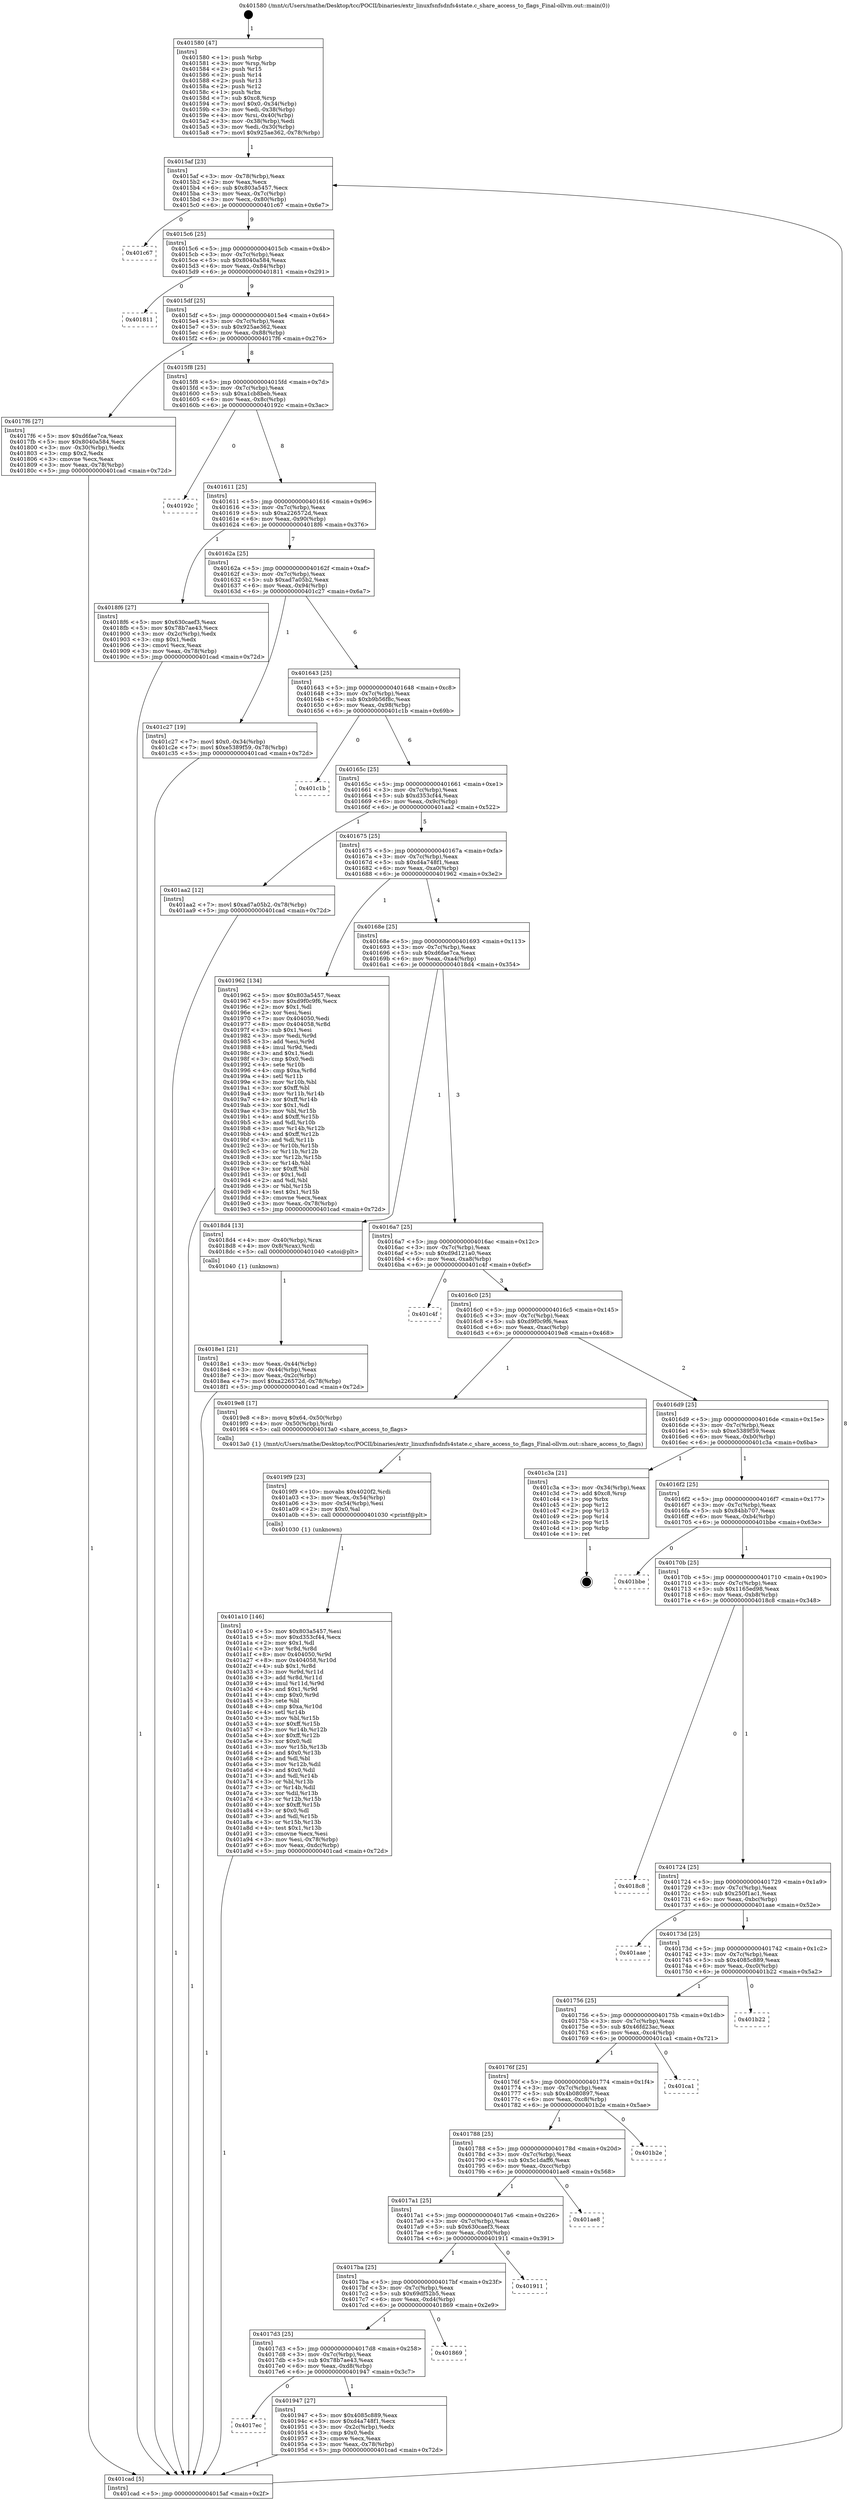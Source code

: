 digraph "0x401580" {
  label = "0x401580 (/mnt/c/Users/mathe/Desktop/tcc/POCII/binaries/extr_linuxfsnfsdnfs4state.c_share_access_to_flags_Final-ollvm.out::main(0))"
  labelloc = "t"
  node[shape=record]

  Entry [label="",width=0.3,height=0.3,shape=circle,fillcolor=black,style=filled]
  "0x4015af" [label="{
     0x4015af [23]\l
     | [instrs]\l
     &nbsp;&nbsp;0x4015af \<+3\>: mov -0x78(%rbp),%eax\l
     &nbsp;&nbsp;0x4015b2 \<+2\>: mov %eax,%ecx\l
     &nbsp;&nbsp;0x4015b4 \<+6\>: sub $0x803a5457,%ecx\l
     &nbsp;&nbsp;0x4015ba \<+3\>: mov %eax,-0x7c(%rbp)\l
     &nbsp;&nbsp;0x4015bd \<+3\>: mov %ecx,-0x80(%rbp)\l
     &nbsp;&nbsp;0x4015c0 \<+6\>: je 0000000000401c67 \<main+0x6e7\>\l
  }"]
  "0x401c67" [label="{
     0x401c67\l
  }", style=dashed]
  "0x4015c6" [label="{
     0x4015c6 [25]\l
     | [instrs]\l
     &nbsp;&nbsp;0x4015c6 \<+5\>: jmp 00000000004015cb \<main+0x4b\>\l
     &nbsp;&nbsp;0x4015cb \<+3\>: mov -0x7c(%rbp),%eax\l
     &nbsp;&nbsp;0x4015ce \<+5\>: sub $0x8040a584,%eax\l
     &nbsp;&nbsp;0x4015d3 \<+6\>: mov %eax,-0x84(%rbp)\l
     &nbsp;&nbsp;0x4015d9 \<+6\>: je 0000000000401811 \<main+0x291\>\l
  }"]
  Exit [label="",width=0.3,height=0.3,shape=circle,fillcolor=black,style=filled,peripheries=2]
  "0x401811" [label="{
     0x401811\l
  }", style=dashed]
  "0x4015df" [label="{
     0x4015df [25]\l
     | [instrs]\l
     &nbsp;&nbsp;0x4015df \<+5\>: jmp 00000000004015e4 \<main+0x64\>\l
     &nbsp;&nbsp;0x4015e4 \<+3\>: mov -0x7c(%rbp),%eax\l
     &nbsp;&nbsp;0x4015e7 \<+5\>: sub $0x925ae362,%eax\l
     &nbsp;&nbsp;0x4015ec \<+6\>: mov %eax,-0x88(%rbp)\l
     &nbsp;&nbsp;0x4015f2 \<+6\>: je 00000000004017f6 \<main+0x276\>\l
  }"]
  "0x401a10" [label="{
     0x401a10 [146]\l
     | [instrs]\l
     &nbsp;&nbsp;0x401a10 \<+5\>: mov $0x803a5457,%esi\l
     &nbsp;&nbsp;0x401a15 \<+5\>: mov $0xd353cf44,%ecx\l
     &nbsp;&nbsp;0x401a1a \<+2\>: mov $0x1,%dl\l
     &nbsp;&nbsp;0x401a1c \<+3\>: xor %r8d,%r8d\l
     &nbsp;&nbsp;0x401a1f \<+8\>: mov 0x404050,%r9d\l
     &nbsp;&nbsp;0x401a27 \<+8\>: mov 0x404058,%r10d\l
     &nbsp;&nbsp;0x401a2f \<+4\>: sub $0x1,%r8d\l
     &nbsp;&nbsp;0x401a33 \<+3\>: mov %r9d,%r11d\l
     &nbsp;&nbsp;0x401a36 \<+3\>: add %r8d,%r11d\l
     &nbsp;&nbsp;0x401a39 \<+4\>: imul %r11d,%r9d\l
     &nbsp;&nbsp;0x401a3d \<+4\>: and $0x1,%r9d\l
     &nbsp;&nbsp;0x401a41 \<+4\>: cmp $0x0,%r9d\l
     &nbsp;&nbsp;0x401a45 \<+3\>: sete %bl\l
     &nbsp;&nbsp;0x401a48 \<+4\>: cmp $0xa,%r10d\l
     &nbsp;&nbsp;0x401a4c \<+4\>: setl %r14b\l
     &nbsp;&nbsp;0x401a50 \<+3\>: mov %bl,%r15b\l
     &nbsp;&nbsp;0x401a53 \<+4\>: xor $0xff,%r15b\l
     &nbsp;&nbsp;0x401a57 \<+3\>: mov %r14b,%r12b\l
     &nbsp;&nbsp;0x401a5a \<+4\>: xor $0xff,%r12b\l
     &nbsp;&nbsp;0x401a5e \<+3\>: xor $0x0,%dl\l
     &nbsp;&nbsp;0x401a61 \<+3\>: mov %r15b,%r13b\l
     &nbsp;&nbsp;0x401a64 \<+4\>: and $0x0,%r13b\l
     &nbsp;&nbsp;0x401a68 \<+2\>: and %dl,%bl\l
     &nbsp;&nbsp;0x401a6a \<+3\>: mov %r12b,%dil\l
     &nbsp;&nbsp;0x401a6d \<+4\>: and $0x0,%dil\l
     &nbsp;&nbsp;0x401a71 \<+3\>: and %dl,%r14b\l
     &nbsp;&nbsp;0x401a74 \<+3\>: or %bl,%r13b\l
     &nbsp;&nbsp;0x401a77 \<+3\>: or %r14b,%dil\l
     &nbsp;&nbsp;0x401a7a \<+3\>: xor %dil,%r13b\l
     &nbsp;&nbsp;0x401a7d \<+3\>: or %r12b,%r15b\l
     &nbsp;&nbsp;0x401a80 \<+4\>: xor $0xff,%r15b\l
     &nbsp;&nbsp;0x401a84 \<+3\>: or $0x0,%dl\l
     &nbsp;&nbsp;0x401a87 \<+3\>: and %dl,%r15b\l
     &nbsp;&nbsp;0x401a8a \<+3\>: or %r15b,%r13b\l
     &nbsp;&nbsp;0x401a8d \<+4\>: test $0x1,%r13b\l
     &nbsp;&nbsp;0x401a91 \<+3\>: cmovne %ecx,%esi\l
     &nbsp;&nbsp;0x401a94 \<+3\>: mov %esi,-0x78(%rbp)\l
     &nbsp;&nbsp;0x401a97 \<+6\>: mov %eax,-0xdc(%rbp)\l
     &nbsp;&nbsp;0x401a9d \<+5\>: jmp 0000000000401cad \<main+0x72d\>\l
  }"]
  "0x4017f6" [label="{
     0x4017f6 [27]\l
     | [instrs]\l
     &nbsp;&nbsp;0x4017f6 \<+5\>: mov $0xd6fae7ca,%eax\l
     &nbsp;&nbsp;0x4017fb \<+5\>: mov $0x8040a584,%ecx\l
     &nbsp;&nbsp;0x401800 \<+3\>: mov -0x30(%rbp),%edx\l
     &nbsp;&nbsp;0x401803 \<+3\>: cmp $0x2,%edx\l
     &nbsp;&nbsp;0x401806 \<+3\>: cmovne %ecx,%eax\l
     &nbsp;&nbsp;0x401809 \<+3\>: mov %eax,-0x78(%rbp)\l
     &nbsp;&nbsp;0x40180c \<+5\>: jmp 0000000000401cad \<main+0x72d\>\l
  }"]
  "0x4015f8" [label="{
     0x4015f8 [25]\l
     | [instrs]\l
     &nbsp;&nbsp;0x4015f8 \<+5\>: jmp 00000000004015fd \<main+0x7d\>\l
     &nbsp;&nbsp;0x4015fd \<+3\>: mov -0x7c(%rbp),%eax\l
     &nbsp;&nbsp;0x401600 \<+5\>: sub $0xa1cb8beb,%eax\l
     &nbsp;&nbsp;0x401605 \<+6\>: mov %eax,-0x8c(%rbp)\l
     &nbsp;&nbsp;0x40160b \<+6\>: je 000000000040192c \<main+0x3ac\>\l
  }"]
  "0x401cad" [label="{
     0x401cad [5]\l
     | [instrs]\l
     &nbsp;&nbsp;0x401cad \<+5\>: jmp 00000000004015af \<main+0x2f\>\l
  }"]
  "0x401580" [label="{
     0x401580 [47]\l
     | [instrs]\l
     &nbsp;&nbsp;0x401580 \<+1\>: push %rbp\l
     &nbsp;&nbsp;0x401581 \<+3\>: mov %rsp,%rbp\l
     &nbsp;&nbsp;0x401584 \<+2\>: push %r15\l
     &nbsp;&nbsp;0x401586 \<+2\>: push %r14\l
     &nbsp;&nbsp;0x401588 \<+2\>: push %r13\l
     &nbsp;&nbsp;0x40158a \<+2\>: push %r12\l
     &nbsp;&nbsp;0x40158c \<+1\>: push %rbx\l
     &nbsp;&nbsp;0x40158d \<+7\>: sub $0xc8,%rsp\l
     &nbsp;&nbsp;0x401594 \<+7\>: movl $0x0,-0x34(%rbp)\l
     &nbsp;&nbsp;0x40159b \<+3\>: mov %edi,-0x38(%rbp)\l
     &nbsp;&nbsp;0x40159e \<+4\>: mov %rsi,-0x40(%rbp)\l
     &nbsp;&nbsp;0x4015a2 \<+3\>: mov -0x38(%rbp),%edi\l
     &nbsp;&nbsp;0x4015a5 \<+3\>: mov %edi,-0x30(%rbp)\l
     &nbsp;&nbsp;0x4015a8 \<+7\>: movl $0x925ae362,-0x78(%rbp)\l
  }"]
  "0x4019f9" [label="{
     0x4019f9 [23]\l
     | [instrs]\l
     &nbsp;&nbsp;0x4019f9 \<+10\>: movabs $0x4020f2,%rdi\l
     &nbsp;&nbsp;0x401a03 \<+3\>: mov %eax,-0x54(%rbp)\l
     &nbsp;&nbsp;0x401a06 \<+3\>: mov -0x54(%rbp),%esi\l
     &nbsp;&nbsp;0x401a09 \<+2\>: mov $0x0,%al\l
     &nbsp;&nbsp;0x401a0b \<+5\>: call 0000000000401030 \<printf@plt\>\l
     | [calls]\l
     &nbsp;&nbsp;0x401030 \{1\} (unknown)\l
  }"]
  "0x40192c" [label="{
     0x40192c\l
  }", style=dashed]
  "0x401611" [label="{
     0x401611 [25]\l
     | [instrs]\l
     &nbsp;&nbsp;0x401611 \<+5\>: jmp 0000000000401616 \<main+0x96\>\l
     &nbsp;&nbsp;0x401616 \<+3\>: mov -0x7c(%rbp),%eax\l
     &nbsp;&nbsp;0x401619 \<+5\>: sub $0xa226572d,%eax\l
     &nbsp;&nbsp;0x40161e \<+6\>: mov %eax,-0x90(%rbp)\l
     &nbsp;&nbsp;0x401624 \<+6\>: je 00000000004018f6 \<main+0x376\>\l
  }"]
  "0x4017ec" [label="{
     0x4017ec\l
  }", style=dashed]
  "0x4018f6" [label="{
     0x4018f6 [27]\l
     | [instrs]\l
     &nbsp;&nbsp;0x4018f6 \<+5\>: mov $0x630caef3,%eax\l
     &nbsp;&nbsp;0x4018fb \<+5\>: mov $0x78b7ae43,%ecx\l
     &nbsp;&nbsp;0x401900 \<+3\>: mov -0x2c(%rbp),%edx\l
     &nbsp;&nbsp;0x401903 \<+3\>: cmp $0x1,%edx\l
     &nbsp;&nbsp;0x401906 \<+3\>: cmovl %ecx,%eax\l
     &nbsp;&nbsp;0x401909 \<+3\>: mov %eax,-0x78(%rbp)\l
     &nbsp;&nbsp;0x40190c \<+5\>: jmp 0000000000401cad \<main+0x72d\>\l
  }"]
  "0x40162a" [label="{
     0x40162a [25]\l
     | [instrs]\l
     &nbsp;&nbsp;0x40162a \<+5\>: jmp 000000000040162f \<main+0xaf\>\l
     &nbsp;&nbsp;0x40162f \<+3\>: mov -0x7c(%rbp),%eax\l
     &nbsp;&nbsp;0x401632 \<+5\>: sub $0xad7a05b2,%eax\l
     &nbsp;&nbsp;0x401637 \<+6\>: mov %eax,-0x94(%rbp)\l
     &nbsp;&nbsp;0x40163d \<+6\>: je 0000000000401c27 \<main+0x6a7\>\l
  }"]
  "0x401947" [label="{
     0x401947 [27]\l
     | [instrs]\l
     &nbsp;&nbsp;0x401947 \<+5\>: mov $0x4085c889,%eax\l
     &nbsp;&nbsp;0x40194c \<+5\>: mov $0xd4a748f1,%ecx\l
     &nbsp;&nbsp;0x401951 \<+3\>: mov -0x2c(%rbp),%edx\l
     &nbsp;&nbsp;0x401954 \<+3\>: cmp $0x0,%edx\l
     &nbsp;&nbsp;0x401957 \<+3\>: cmove %ecx,%eax\l
     &nbsp;&nbsp;0x40195a \<+3\>: mov %eax,-0x78(%rbp)\l
     &nbsp;&nbsp;0x40195d \<+5\>: jmp 0000000000401cad \<main+0x72d\>\l
  }"]
  "0x401c27" [label="{
     0x401c27 [19]\l
     | [instrs]\l
     &nbsp;&nbsp;0x401c27 \<+7\>: movl $0x0,-0x34(%rbp)\l
     &nbsp;&nbsp;0x401c2e \<+7\>: movl $0xe5389f59,-0x78(%rbp)\l
     &nbsp;&nbsp;0x401c35 \<+5\>: jmp 0000000000401cad \<main+0x72d\>\l
  }"]
  "0x401643" [label="{
     0x401643 [25]\l
     | [instrs]\l
     &nbsp;&nbsp;0x401643 \<+5\>: jmp 0000000000401648 \<main+0xc8\>\l
     &nbsp;&nbsp;0x401648 \<+3\>: mov -0x7c(%rbp),%eax\l
     &nbsp;&nbsp;0x40164b \<+5\>: sub $0xb9b56f8c,%eax\l
     &nbsp;&nbsp;0x401650 \<+6\>: mov %eax,-0x98(%rbp)\l
     &nbsp;&nbsp;0x401656 \<+6\>: je 0000000000401c1b \<main+0x69b\>\l
  }"]
  "0x4017d3" [label="{
     0x4017d3 [25]\l
     | [instrs]\l
     &nbsp;&nbsp;0x4017d3 \<+5\>: jmp 00000000004017d8 \<main+0x258\>\l
     &nbsp;&nbsp;0x4017d8 \<+3\>: mov -0x7c(%rbp),%eax\l
     &nbsp;&nbsp;0x4017db \<+5\>: sub $0x78b7ae43,%eax\l
     &nbsp;&nbsp;0x4017e0 \<+6\>: mov %eax,-0xd8(%rbp)\l
     &nbsp;&nbsp;0x4017e6 \<+6\>: je 0000000000401947 \<main+0x3c7\>\l
  }"]
  "0x401c1b" [label="{
     0x401c1b\l
  }", style=dashed]
  "0x40165c" [label="{
     0x40165c [25]\l
     | [instrs]\l
     &nbsp;&nbsp;0x40165c \<+5\>: jmp 0000000000401661 \<main+0xe1\>\l
     &nbsp;&nbsp;0x401661 \<+3\>: mov -0x7c(%rbp),%eax\l
     &nbsp;&nbsp;0x401664 \<+5\>: sub $0xd353cf44,%eax\l
     &nbsp;&nbsp;0x401669 \<+6\>: mov %eax,-0x9c(%rbp)\l
     &nbsp;&nbsp;0x40166f \<+6\>: je 0000000000401aa2 \<main+0x522\>\l
  }"]
  "0x401869" [label="{
     0x401869\l
  }", style=dashed]
  "0x401aa2" [label="{
     0x401aa2 [12]\l
     | [instrs]\l
     &nbsp;&nbsp;0x401aa2 \<+7\>: movl $0xad7a05b2,-0x78(%rbp)\l
     &nbsp;&nbsp;0x401aa9 \<+5\>: jmp 0000000000401cad \<main+0x72d\>\l
  }"]
  "0x401675" [label="{
     0x401675 [25]\l
     | [instrs]\l
     &nbsp;&nbsp;0x401675 \<+5\>: jmp 000000000040167a \<main+0xfa\>\l
     &nbsp;&nbsp;0x40167a \<+3\>: mov -0x7c(%rbp),%eax\l
     &nbsp;&nbsp;0x40167d \<+5\>: sub $0xd4a748f1,%eax\l
     &nbsp;&nbsp;0x401682 \<+6\>: mov %eax,-0xa0(%rbp)\l
     &nbsp;&nbsp;0x401688 \<+6\>: je 0000000000401962 \<main+0x3e2\>\l
  }"]
  "0x4017ba" [label="{
     0x4017ba [25]\l
     | [instrs]\l
     &nbsp;&nbsp;0x4017ba \<+5\>: jmp 00000000004017bf \<main+0x23f\>\l
     &nbsp;&nbsp;0x4017bf \<+3\>: mov -0x7c(%rbp),%eax\l
     &nbsp;&nbsp;0x4017c2 \<+5\>: sub $0x69df52b5,%eax\l
     &nbsp;&nbsp;0x4017c7 \<+6\>: mov %eax,-0xd4(%rbp)\l
     &nbsp;&nbsp;0x4017cd \<+6\>: je 0000000000401869 \<main+0x2e9\>\l
  }"]
  "0x401962" [label="{
     0x401962 [134]\l
     | [instrs]\l
     &nbsp;&nbsp;0x401962 \<+5\>: mov $0x803a5457,%eax\l
     &nbsp;&nbsp;0x401967 \<+5\>: mov $0xd9f0c9f6,%ecx\l
     &nbsp;&nbsp;0x40196c \<+2\>: mov $0x1,%dl\l
     &nbsp;&nbsp;0x40196e \<+2\>: xor %esi,%esi\l
     &nbsp;&nbsp;0x401970 \<+7\>: mov 0x404050,%edi\l
     &nbsp;&nbsp;0x401977 \<+8\>: mov 0x404058,%r8d\l
     &nbsp;&nbsp;0x40197f \<+3\>: sub $0x1,%esi\l
     &nbsp;&nbsp;0x401982 \<+3\>: mov %edi,%r9d\l
     &nbsp;&nbsp;0x401985 \<+3\>: add %esi,%r9d\l
     &nbsp;&nbsp;0x401988 \<+4\>: imul %r9d,%edi\l
     &nbsp;&nbsp;0x40198c \<+3\>: and $0x1,%edi\l
     &nbsp;&nbsp;0x40198f \<+3\>: cmp $0x0,%edi\l
     &nbsp;&nbsp;0x401992 \<+4\>: sete %r10b\l
     &nbsp;&nbsp;0x401996 \<+4\>: cmp $0xa,%r8d\l
     &nbsp;&nbsp;0x40199a \<+4\>: setl %r11b\l
     &nbsp;&nbsp;0x40199e \<+3\>: mov %r10b,%bl\l
     &nbsp;&nbsp;0x4019a1 \<+3\>: xor $0xff,%bl\l
     &nbsp;&nbsp;0x4019a4 \<+3\>: mov %r11b,%r14b\l
     &nbsp;&nbsp;0x4019a7 \<+4\>: xor $0xff,%r14b\l
     &nbsp;&nbsp;0x4019ab \<+3\>: xor $0x1,%dl\l
     &nbsp;&nbsp;0x4019ae \<+3\>: mov %bl,%r15b\l
     &nbsp;&nbsp;0x4019b1 \<+4\>: and $0xff,%r15b\l
     &nbsp;&nbsp;0x4019b5 \<+3\>: and %dl,%r10b\l
     &nbsp;&nbsp;0x4019b8 \<+3\>: mov %r14b,%r12b\l
     &nbsp;&nbsp;0x4019bb \<+4\>: and $0xff,%r12b\l
     &nbsp;&nbsp;0x4019bf \<+3\>: and %dl,%r11b\l
     &nbsp;&nbsp;0x4019c2 \<+3\>: or %r10b,%r15b\l
     &nbsp;&nbsp;0x4019c5 \<+3\>: or %r11b,%r12b\l
     &nbsp;&nbsp;0x4019c8 \<+3\>: xor %r12b,%r15b\l
     &nbsp;&nbsp;0x4019cb \<+3\>: or %r14b,%bl\l
     &nbsp;&nbsp;0x4019ce \<+3\>: xor $0xff,%bl\l
     &nbsp;&nbsp;0x4019d1 \<+3\>: or $0x1,%dl\l
     &nbsp;&nbsp;0x4019d4 \<+2\>: and %dl,%bl\l
     &nbsp;&nbsp;0x4019d6 \<+3\>: or %bl,%r15b\l
     &nbsp;&nbsp;0x4019d9 \<+4\>: test $0x1,%r15b\l
     &nbsp;&nbsp;0x4019dd \<+3\>: cmovne %ecx,%eax\l
     &nbsp;&nbsp;0x4019e0 \<+3\>: mov %eax,-0x78(%rbp)\l
     &nbsp;&nbsp;0x4019e3 \<+5\>: jmp 0000000000401cad \<main+0x72d\>\l
  }"]
  "0x40168e" [label="{
     0x40168e [25]\l
     | [instrs]\l
     &nbsp;&nbsp;0x40168e \<+5\>: jmp 0000000000401693 \<main+0x113\>\l
     &nbsp;&nbsp;0x401693 \<+3\>: mov -0x7c(%rbp),%eax\l
     &nbsp;&nbsp;0x401696 \<+5\>: sub $0xd6fae7ca,%eax\l
     &nbsp;&nbsp;0x40169b \<+6\>: mov %eax,-0xa4(%rbp)\l
     &nbsp;&nbsp;0x4016a1 \<+6\>: je 00000000004018d4 \<main+0x354\>\l
  }"]
  "0x401911" [label="{
     0x401911\l
  }", style=dashed]
  "0x4018d4" [label="{
     0x4018d4 [13]\l
     | [instrs]\l
     &nbsp;&nbsp;0x4018d4 \<+4\>: mov -0x40(%rbp),%rax\l
     &nbsp;&nbsp;0x4018d8 \<+4\>: mov 0x8(%rax),%rdi\l
     &nbsp;&nbsp;0x4018dc \<+5\>: call 0000000000401040 \<atoi@plt\>\l
     | [calls]\l
     &nbsp;&nbsp;0x401040 \{1\} (unknown)\l
  }"]
  "0x4016a7" [label="{
     0x4016a7 [25]\l
     | [instrs]\l
     &nbsp;&nbsp;0x4016a7 \<+5\>: jmp 00000000004016ac \<main+0x12c\>\l
     &nbsp;&nbsp;0x4016ac \<+3\>: mov -0x7c(%rbp),%eax\l
     &nbsp;&nbsp;0x4016af \<+5\>: sub $0xd9d121a0,%eax\l
     &nbsp;&nbsp;0x4016b4 \<+6\>: mov %eax,-0xa8(%rbp)\l
     &nbsp;&nbsp;0x4016ba \<+6\>: je 0000000000401c4f \<main+0x6cf\>\l
  }"]
  "0x4018e1" [label="{
     0x4018e1 [21]\l
     | [instrs]\l
     &nbsp;&nbsp;0x4018e1 \<+3\>: mov %eax,-0x44(%rbp)\l
     &nbsp;&nbsp;0x4018e4 \<+3\>: mov -0x44(%rbp),%eax\l
     &nbsp;&nbsp;0x4018e7 \<+3\>: mov %eax,-0x2c(%rbp)\l
     &nbsp;&nbsp;0x4018ea \<+7\>: movl $0xa226572d,-0x78(%rbp)\l
     &nbsp;&nbsp;0x4018f1 \<+5\>: jmp 0000000000401cad \<main+0x72d\>\l
  }"]
  "0x4017a1" [label="{
     0x4017a1 [25]\l
     | [instrs]\l
     &nbsp;&nbsp;0x4017a1 \<+5\>: jmp 00000000004017a6 \<main+0x226\>\l
     &nbsp;&nbsp;0x4017a6 \<+3\>: mov -0x7c(%rbp),%eax\l
     &nbsp;&nbsp;0x4017a9 \<+5\>: sub $0x630caef3,%eax\l
     &nbsp;&nbsp;0x4017ae \<+6\>: mov %eax,-0xd0(%rbp)\l
     &nbsp;&nbsp;0x4017b4 \<+6\>: je 0000000000401911 \<main+0x391\>\l
  }"]
  "0x401c4f" [label="{
     0x401c4f\l
  }", style=dashed]
  "0x4016c0" [label="{
     0x4016c0 [25]\l
     | [instrs]\l
     &nbsp;&nbsp;0x4016c0 \<+5\>: jmp 00000000004016c5 \<main+0x145\>\l
     &nbsp;&nbsp;0x4016c5 \<+3\>: mov -0x7c(%rbp),%eax\l
     &nbsp;&nbsp;0x4016c8 \<+5\>: sub $0xd9f0c9f6,%eax\l
     &nbsp;&nbsp;0x4016cd \<+6\>: mov %eax,-0xac(%rbp)\l
     &nbsp;&nbsp;0x4016d3 \<+6\>: je 00000000004019e8 \<main+0x468\>\l
  }"]
  "0x401ae8" [label="{
     0x401ae8\l
  }", style=dashed]
  "0x4019e8" [label="{
     0x4019e8 [17]\l
     | [instrs]\l
     &nbsp;&nbsp;0x4019e8 \<+8\>: movq $0x64,-0x50(%rbp)\l
     &nbsp;&nbsp;0x4019f0 \<+4\>: mov -0x50(%rbp),%rdi\l
     &nbsp;&nbsp;0x4019f4 \<+5\>: call 00000000004013a0 \<share_access_to_flags\>\l
     | [calls]\l
     &nbsp;&nbsp;0x4013a0 \{1\} (/mnt/c/Users/mathe/Desktop/tcc/POCII/binaries/extr_linuxfsnfsdnfs4state.c_share_access_to_flags_Final-ollvm.out::share_access_to_flags)\l
  }"]
  "0x4016d9" [label="{
     0x4016d9 [25]\l
     | [instrs]\l
     &nbsp;&nbsp;0x4016d9 \<+5\>: jmp 00000000004016de \<main+0x15e\>\l
     &nbsp;&nbsp;0x4016de \<+3\>: mov -0x7c(%rbp),%eax\l
     &nbsp;&nbsp;0x4016e1 \<+5\>: sub $0xe5389f59,%eax\l
     &nbsp;&nbsp;0x4016e6 \<+6\>: mov %eax,-0xb0(%rbp)\l
     &nbsp;&nbsp;0x4016ec \<+6\>: je 0000000000401c3a \<main+0x6ba\>\l
  }"]
  "0x401788" [label="{
     0x401788 [25]\l
     | [instrs]\l
     &nbsp;&nbsp;0x401788 \<+5\>: jmp 000000000040178d \<main+0x20d\>\l
     &nbsp;&nbsp;0x40178d \<+3\>: mov -0x7c(%rbp),%eax\l
     &nbsp;&nbsp;0x401790 \<+5\>: sub $0x5c1daff6,%eax\l
     &nbsp;&nbsp;0x401795 \<+6\>: mov %eax,-0xcc(%rbp)\l
     &nbsp;&nbsp;0x40179b \<+6\>: je 0000000000401ae8 \<main+0x568\>\l
  }"]
  "0x401c3a" [label="{
     0x401c3a [21]\l
     | [instrs]\l
     &nbsp;&nbsp;0x401c3a \<+3\>: mov -0x34(%rbp),%eax\l
     &nbsp;&nbsp;0x401c3d \<+7\>: add $0xc8,%rsp\l
     &nbsp;&nbsp;0x401c44 \<+1\>: pop %rbx\l
     &nbsp;&nbsp;0x401c45 \<+2\>: pop %r12\l
     &nbsp;&nbsp;0x401c47 \<+2\>: pop %r13\l
     &nbsp;&nbsp;0x401c49 \<+2\>: pop %r14\l
     &nbsp;&nbsp;0x401c4b \<+2\>: pop %r15\l
     &nbsp;&nbsp;0x401c4d \<+1\>: pop %rbp\l
     &nbsp;&nbsp;0x401c4e \<+1\>: ret\l
  }"]
  "0x4016f2" [label="{
     0x4016f2 [25]\l
     | [instrs]\l
     &nbsp;&nbsp;0x4016f2 \<+5\>: jmp 00000000004016f7 \<main+0x177\>\l
     &nbsp;&nbsp;0x4016f7 \<+3\>: mov -0x7c(%rbp),%eax\l
     &nbsp;&nbsp;0x4016fa \<+5\>: sub $0x84bb707,%eax\l
     &nbsp;&nbsp;0x4016ff \<+6\>: mov %eax,-0xb4(%rbp)\l
     &nbsp;&nbsp;0x401705 \<+6\>: je 0000000000401bbe \<main+0x63e\>\l
  }"]
  "0x401b2e" [label="{
     0x401b2e\l
  }", style=dashed]
  "0x401bbe" [label="{
     0x401bbe\l
  }", style=dashed]
  "0x40170b" [label="{
     0x40170b [25]\l
     | [instrs]\l
     &nbsp;&nbsp;0x40170b \<+5\>: jmp 0000000000401710 \<main+0x190\>\l
     &nbsp;&nbsp;0x401710 \<+3\>: mov -0x7c(%rbp),%eax\l
     &nbsp;&nbsp;0x401713 \<+5\>: sub $0x1165ed98,%eax\l
     &nbsp;&nbsp;0x401718 \<+6\>: mov %eax,-0xb8(%rbp)\l
     &nbsp;&nbsp;0x40171e \<+6\>: je 00000000004018c8 \<main+0x348\>\l
  }"]
  "0x40176f" [label="{
     0x40176f [25]\l
     | [instrs]\l
     &nbsp;&nbsp;0x40176f \<+5\>: jmp 0000000000401774 \<main+0x1f4\>\l
     &nbsp;&nbsp;0x401774 \<+3\>: mov -0x7c(%rbp),%eax\l
     &nbsp;&nbsp;0x401777 \<+5\>: sub $0x4b080897,%eax\l
     &nbsp;&nbsp;0x40177c \<+6\>: mov %eax,-0xc8(%rbp)\l
     &nbsp;&nbsp;0x401782 \<+6\>: je 0000000000401b2e \<main+0x5ae\>\l
  }"]
  "0x4018c8" [label="{
     0x4018c8\l
  }", style=dashed]
  "0x401724" [label="{
     0x401724 [25]\l
     | [instrs]\l
     &nbsp;&nbsp;0x401724 \<+5\>: jmp 0000000000401729 \<main+0x1a9\>\l
     &nbsp;&nbsp;0x401729 \<+3\>: mov -0x7c(%rbp),%eax\l
     &nbsp;&nbsp;0x40172c \<+5\>: sub $0x250f1ac1,%eax\l
     &nbsp;&nbsp;0x401731 \<+6\>: mov %eax,-0xbc(%rbp)\l
     &nbsp;&nbsp;0x401737 \<+6\>: je 0000000000401aae \<main+0x52e\>\l
  }"]
  "0x401ca1" [label="{
     0x401ca1\l
  }", style=dashed]
  "0x401aae" [label="{
     0x401aae\l
  }", style=dashed]
  "0x40173d" [label="{
     0x40173d [25]\l
     | [instrs]\l
     &nbsp;&nbsp;0x40173d \<+5\>: jmp 0000000000401742 \<main+0x1c2\>\l
     &nbsp;&nbsp;0x401742 \<+3\>: mov -0x7c(%rbp),%eax\l
     &nbsp;&nbsp;0x401745 \<+5\>: sub $0x4085c889,%eax\l
     &nbsp;&nbsp;0x40174a \<+6\>: mov %eax,-0xc0(%rbp)\l
     &nbsp;&nbsp;0x401750 \<+6\>: je 0000000000401b22 \<main+0x5a2\>\l
  }"]
  "0x401756" [label="{
     0x401756 [25]\l
     | [instrs]\l
     &nbsp;&nbsp;0x401756 \<+5\>: jmp 000000000040175b \<main+0x1db\>\l
     &nbsp;&nbsp;0x40175b \<+3\>: mov -0x7c(%rbp),%eax\l
     &nbsp;&nbsp;0x40175e \<+5\>: sub $0x46fd23ac,%eax\l
     &nbsp;&nbsp;0x401763 \<+6\>: mov %eax,-0xc4(%rbp)\l
     &nbsp;&nbsp;0x401769 \<+6\>: je 0000000000401ca1 \<main+0x721\>\l
  }"]
  "0x401b22" [label="{
     0x401b22\l
  }", style=dashed]
  Entry -> "0x401580" [label=" 1"]
  "0x4015af" -> "0x401c67" [label=" 0"]
  "0x4015af" -> "0x4015c6" [label=" 9"]
  "0x401c3a" -> Exit [label=" 1"]
  "0x4015c6" -> "0x401811" [label=" 0"]
  "0x4015c6" -> "0x4015df" [label=" 9"]
  "0x401c27" -> "0x401cad" [label=" 1"]
  "0x4015df" -> "0x4017f6" [label=" 1"]
  "0x4015df" -> "0x4015f8" [label=" 8"]
  "0x4017f6" -> "0x401cad" [label=" 1"]
  "0x401580" -> "0x4015af" [label=" 1"]
  "0x401cad" -> "0x4015af" [label=" 8"]
  "0x401aa2" -> "0x401cad" [label=" 1"]
  "0x4015f8" -> "0x40192c" [label=" 0"]
  "0x4015f8" -> "0x401611" [label=" 8"]
  "0x401a10" -> "0x401cad" [label=" 1"]
  "0x401611" -> "0x4018f6" [label=" 1"]
  "0x401611" -> "0x40162a" [label=" 7"]
  "0x4019f9" -> "0x401a10" [label=" 1"]
  "0x40162a" -> "0x401c27" [label=" 1"]
  "0x40162a" -> "0x401643" [label=" 6"]
  "0x4019e8" -> "0x4019f9" [label=" 1"]
  "0x401643" -> "0x401c1b" [label=" 0"]
  "0x401643" -> "0x40165c" [label=" 6"]
  "0x401947" -> "0x401cad" [label=" 1"]
  "0x40165c" -> "0x401aa2" [label=" 1"]
  "0x40165c" -> "0x401675" [label=" 5"]
  "0x4017d3" -> "0x4017ec" [label=" 0"]
  "0x401675" -> "0x401962" [label=" 1"]
  "0x401675" -> "0x40168e" [label=" 4"]
  "0x401962" -> "0x401cad" [label=" 1"]
  "0x40168e" -> "0x4018d4" [label=" 1"]
  "0x40168e" -> "0x4016a7" [label=" 3"]
  "0x4018d4" -> "0x4018e1" [label=" 1"]
  "0x4018e1" -> "0x401cad" [label=" 1"]
  "0x4018f6" -> "0x401cad" [label=" 1"]
  "0x4017ba" -> "0x4017d3" [label=" 1"]
  "0x4016a7" -> "0x401c4f" [label=" 0"]
  "0x4016a7" -> "0x4016c0" [label=" 3"]
  "0x4017d3" -> "0x401947" [label=" 1"]
  "0x4016c0" -> "0x4019e8" [label=" 1"]
  "0x4016c0" -> "0x4016d9" [label=" 2"]
  "0x4017a1" -> "0x4017ba" [label=" 1"]
  "0x4016d9" -> "0x401c3a" [label=" 1"]
  "0x4016d9" -> "0x4016f2" [label=" 1"]
  "0x4017ba" -> "0x401869" [label=" 0"]
  "0x4016f2" -> "0x401bbe" [label=" 0"]
  "0x4016f2" -> "0x40170b" [label=" 1"]
  "0x401788" -> "0x4017a1" [label=" 1"]
  "0x40170b" -> "0x4018c8" [label=" 0"]
  "0x40170b" -> "0x401724" [label=" 1"]
  "0x4017a1" -> "0x401911" [label=" 0"]
  "0x401724" -> "0x401aae" [label=" 0"]
  "0x401724" -> "0x40173d" [label=" 1"]
  "0x40176f" -> "0x401788" [label=" 1"]
  "0x40173d" -> "0x401b22" [label=" 0"]
  "0x40173d" -> "0x401756" [label=" 1"]
  "0x40176f" -> "0x401b2e" [label=" 0"]
  "0x401756" -> "0x401ca1" [label=" 0"]
  "0x401756" -> "0x40176f" [label=" 1"]
  "0x401788" -> "0x401ae8" [label=" 0"]
}
